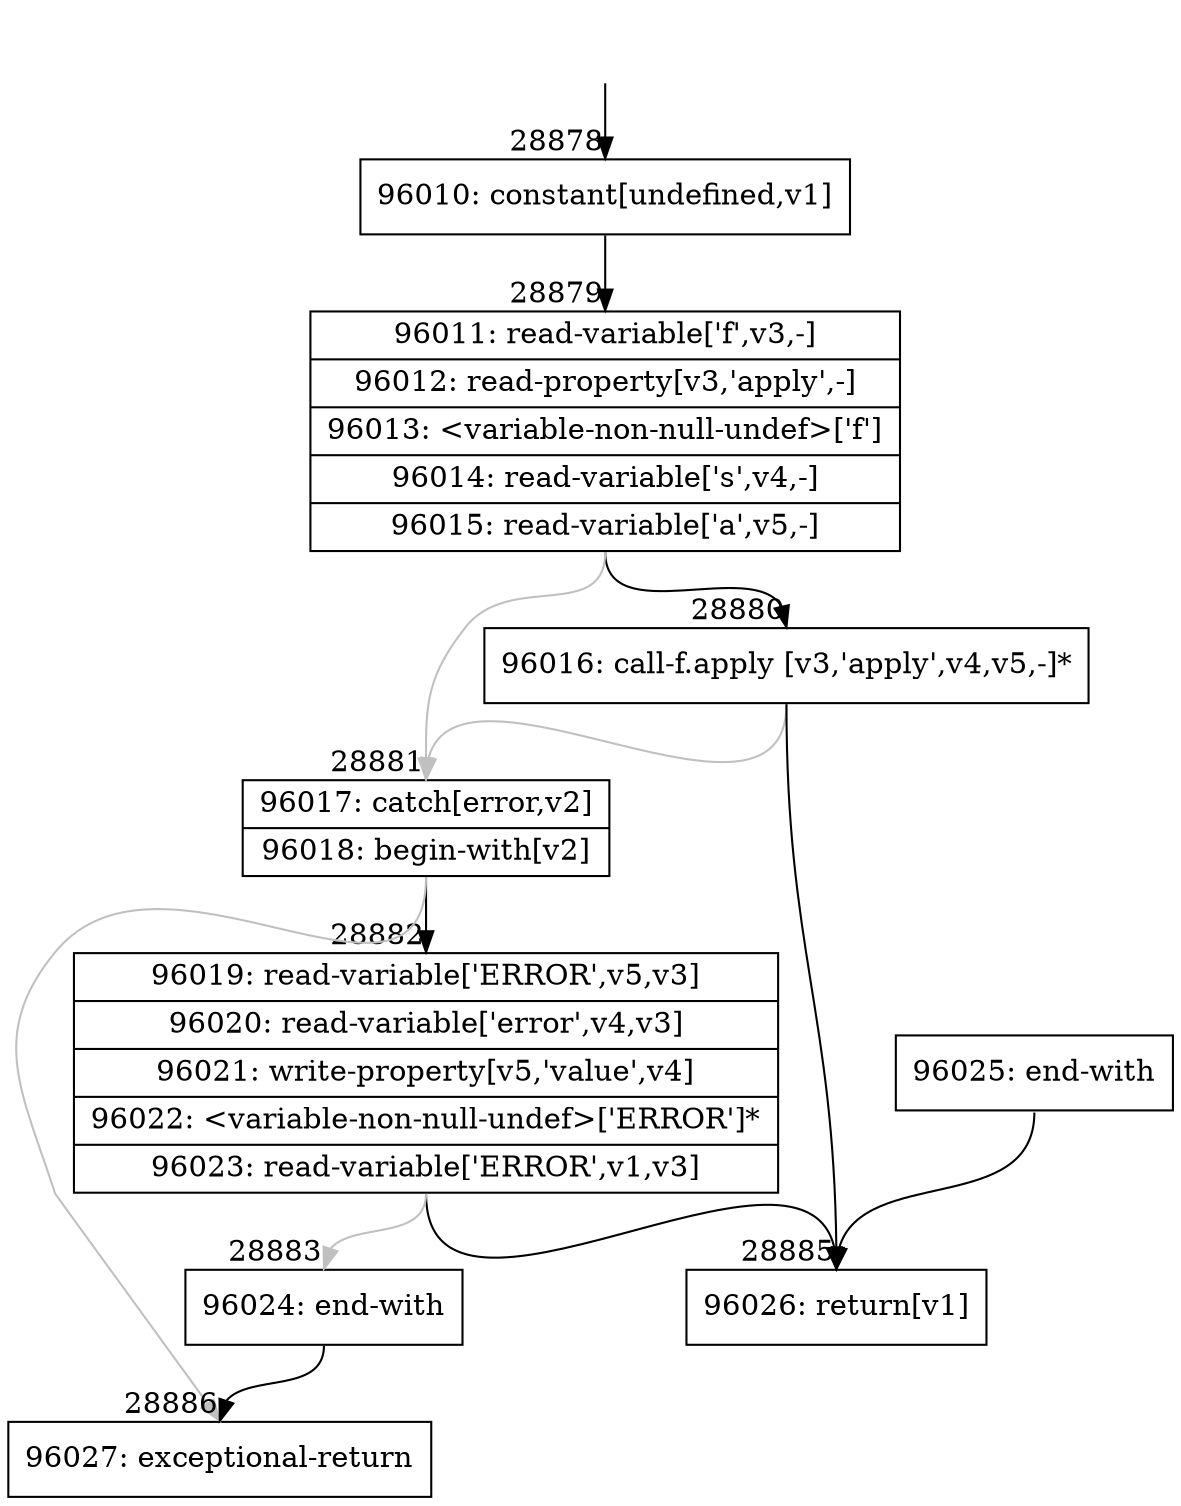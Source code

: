 digraph {
rankdir="TD"
BB_entry2550[shape=none,label=""];
BB_entry2550 -> BB28878 [tailport=s, headport=n, headlabel="    28878"]
BB28878 [shape=record label="{96010: constant[undefined,v1]}" ] 
BB28878 -> BB28879 [tailport=s, headport=n, headlabel="      28879"]
BB28879 [shape=record label="{96011: read-variable['f',v3,-]|96012: read-property[v3,'apply',-]|96013: \<variable-non-null-undef\>['f']|96014: read-variable['s',v4,-]|96015: read-variable['a',v5,-]}" ] 
BB28879 -> BB28880 [tailport=s, headport=n, headlabel="      28880"]
BB28879 -> BB28881 [tailport=s, headport=n, color=gray, headlabel="      28881"]
BB28880 [shape=record label="{96016: call-f.apply [v3,'apply',v4,v5,-]*}" ] 
BB28880 -> BB28885 [tailport=s, headport=n, headlabel="      28885"]
BB28880 -> BB28881 [tailport=s, headport=n, color=gray]
BB28881 [shape=record label="{96017: catch[error,v2]|96018: begin-with[v2]}" ] 
BB28881 -> BB28882 [tailport=s, headport=n, headlabel="      28882"]
BB28881 -> BB28886 [tailport=s, headport=n, color=gray, headlabel="      28886"]
BB28882 [shape=record label="{96019: read-variable['ERROR',v5,v3]|96020: read-variable['error',v4,v3]|96021: write-property[v5,'value',v4]|96022: \<variable-non-null-undef\>['ERROR']*|96023: read-variable['ERROR',v1,v3]}" ] 
BB28882 -> BB28885 [tailport=s, headport=n]
BB28882 -> BB28883 [tailport=s, headport=n, color=gray, headlabel="      28883"]
BB28883 [shape=record label="{96024: end-with}" ] 
BB28883 -> BB28886 [tailport=s, headport=n]
BB28884 [shape=record label="{96025: end-with}" ] 
BB28884 -> BB28885 [tailport=s, headport=n]
BB28885 [shape=record label="{96026: return[v1]}" ] 
BB28886 [shape=record label="{96027: exceptional-return}" ] 
//#$~ 51754
}
